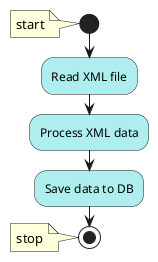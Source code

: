 @startuml Designing-a-system-p2-01
start
note
start
end note

#PaleTurquoise:Read XML file;
#PaleTurquoise:Process XML data;
#PaleTurquoise:Save data to DB;

stop
note
stop
end note
@enduml

@startuml Designing-a-system-p2-02
start

repeat
#PaleTurquoise:Read record
from XML file;

#PaleTurquoise:Process XML data;

#PaleTurquoise:Save data to DB;
repeat while (more records?) is (yes)

stop
@enduml


@startuml Designing-a-system-p2-03
start

repeat
#PaleTurquoise:Read record
from XML file;

if (record read?) is (<color:green>succeeds) then 
    #PaleTurquoise:Process data record;
    if (record processing?) is (<color:green>succeeds) then 
        #PaleTurquoise:Save data to DB;
        if (save to DB?) is (<color:red>fails) then 
            #Red:Log error;
        endif
    else (<color:red>fails)
        #Red:Log error;
    endif
else (<color:red>fails)
    #Red:Log error;
endif
repeat while (more records?) is (yes)

stop
@enduml
